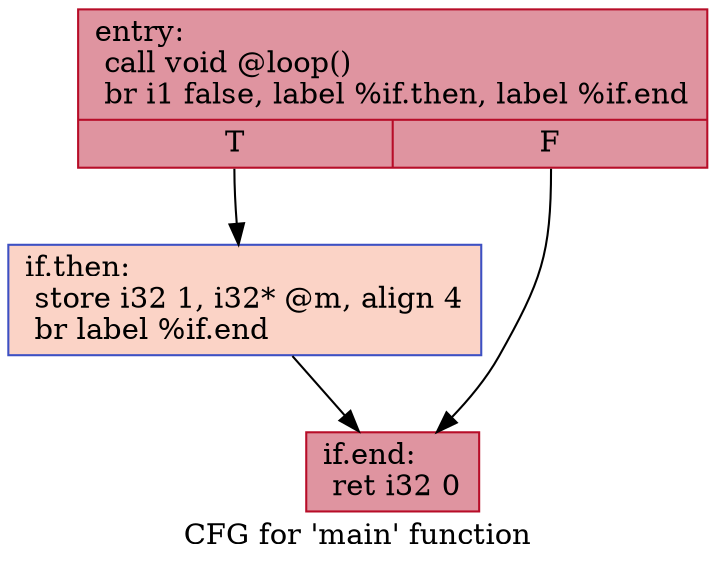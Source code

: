 digraph "CFG for 'main' function" {
	label="CFG for 'main' function";

	Node0x55d440 [shape=record,color="#b70d28ff", style=filled, fillcolor="#b70d2870",label="{entry:\l  call void @loop()\l  br i1 false, label %if.then, label %if.end\l|{<s0>T|<s1>F}}"];
	Node0x55d440:s0 -> Node0x55d690;
	Node0x55d440:s1 -> Node0x55d700;
	Node0x55d690 [shape=record,color="#3d50c3ff", style=filled, fillcolor="#f59c7d70",label="{if.then:                                          \l  store i32 1, i32* @m, align 4\l  br label %if.end\l}"];
	Node0x55d690 -> Node0x55d700;
	Node0x55d700 [shape=record,color="#b70d28ff", style=filled, fillcolor="#b70d2870",label="{if.end:                                           \l  ret i32 0\l}"];
}

